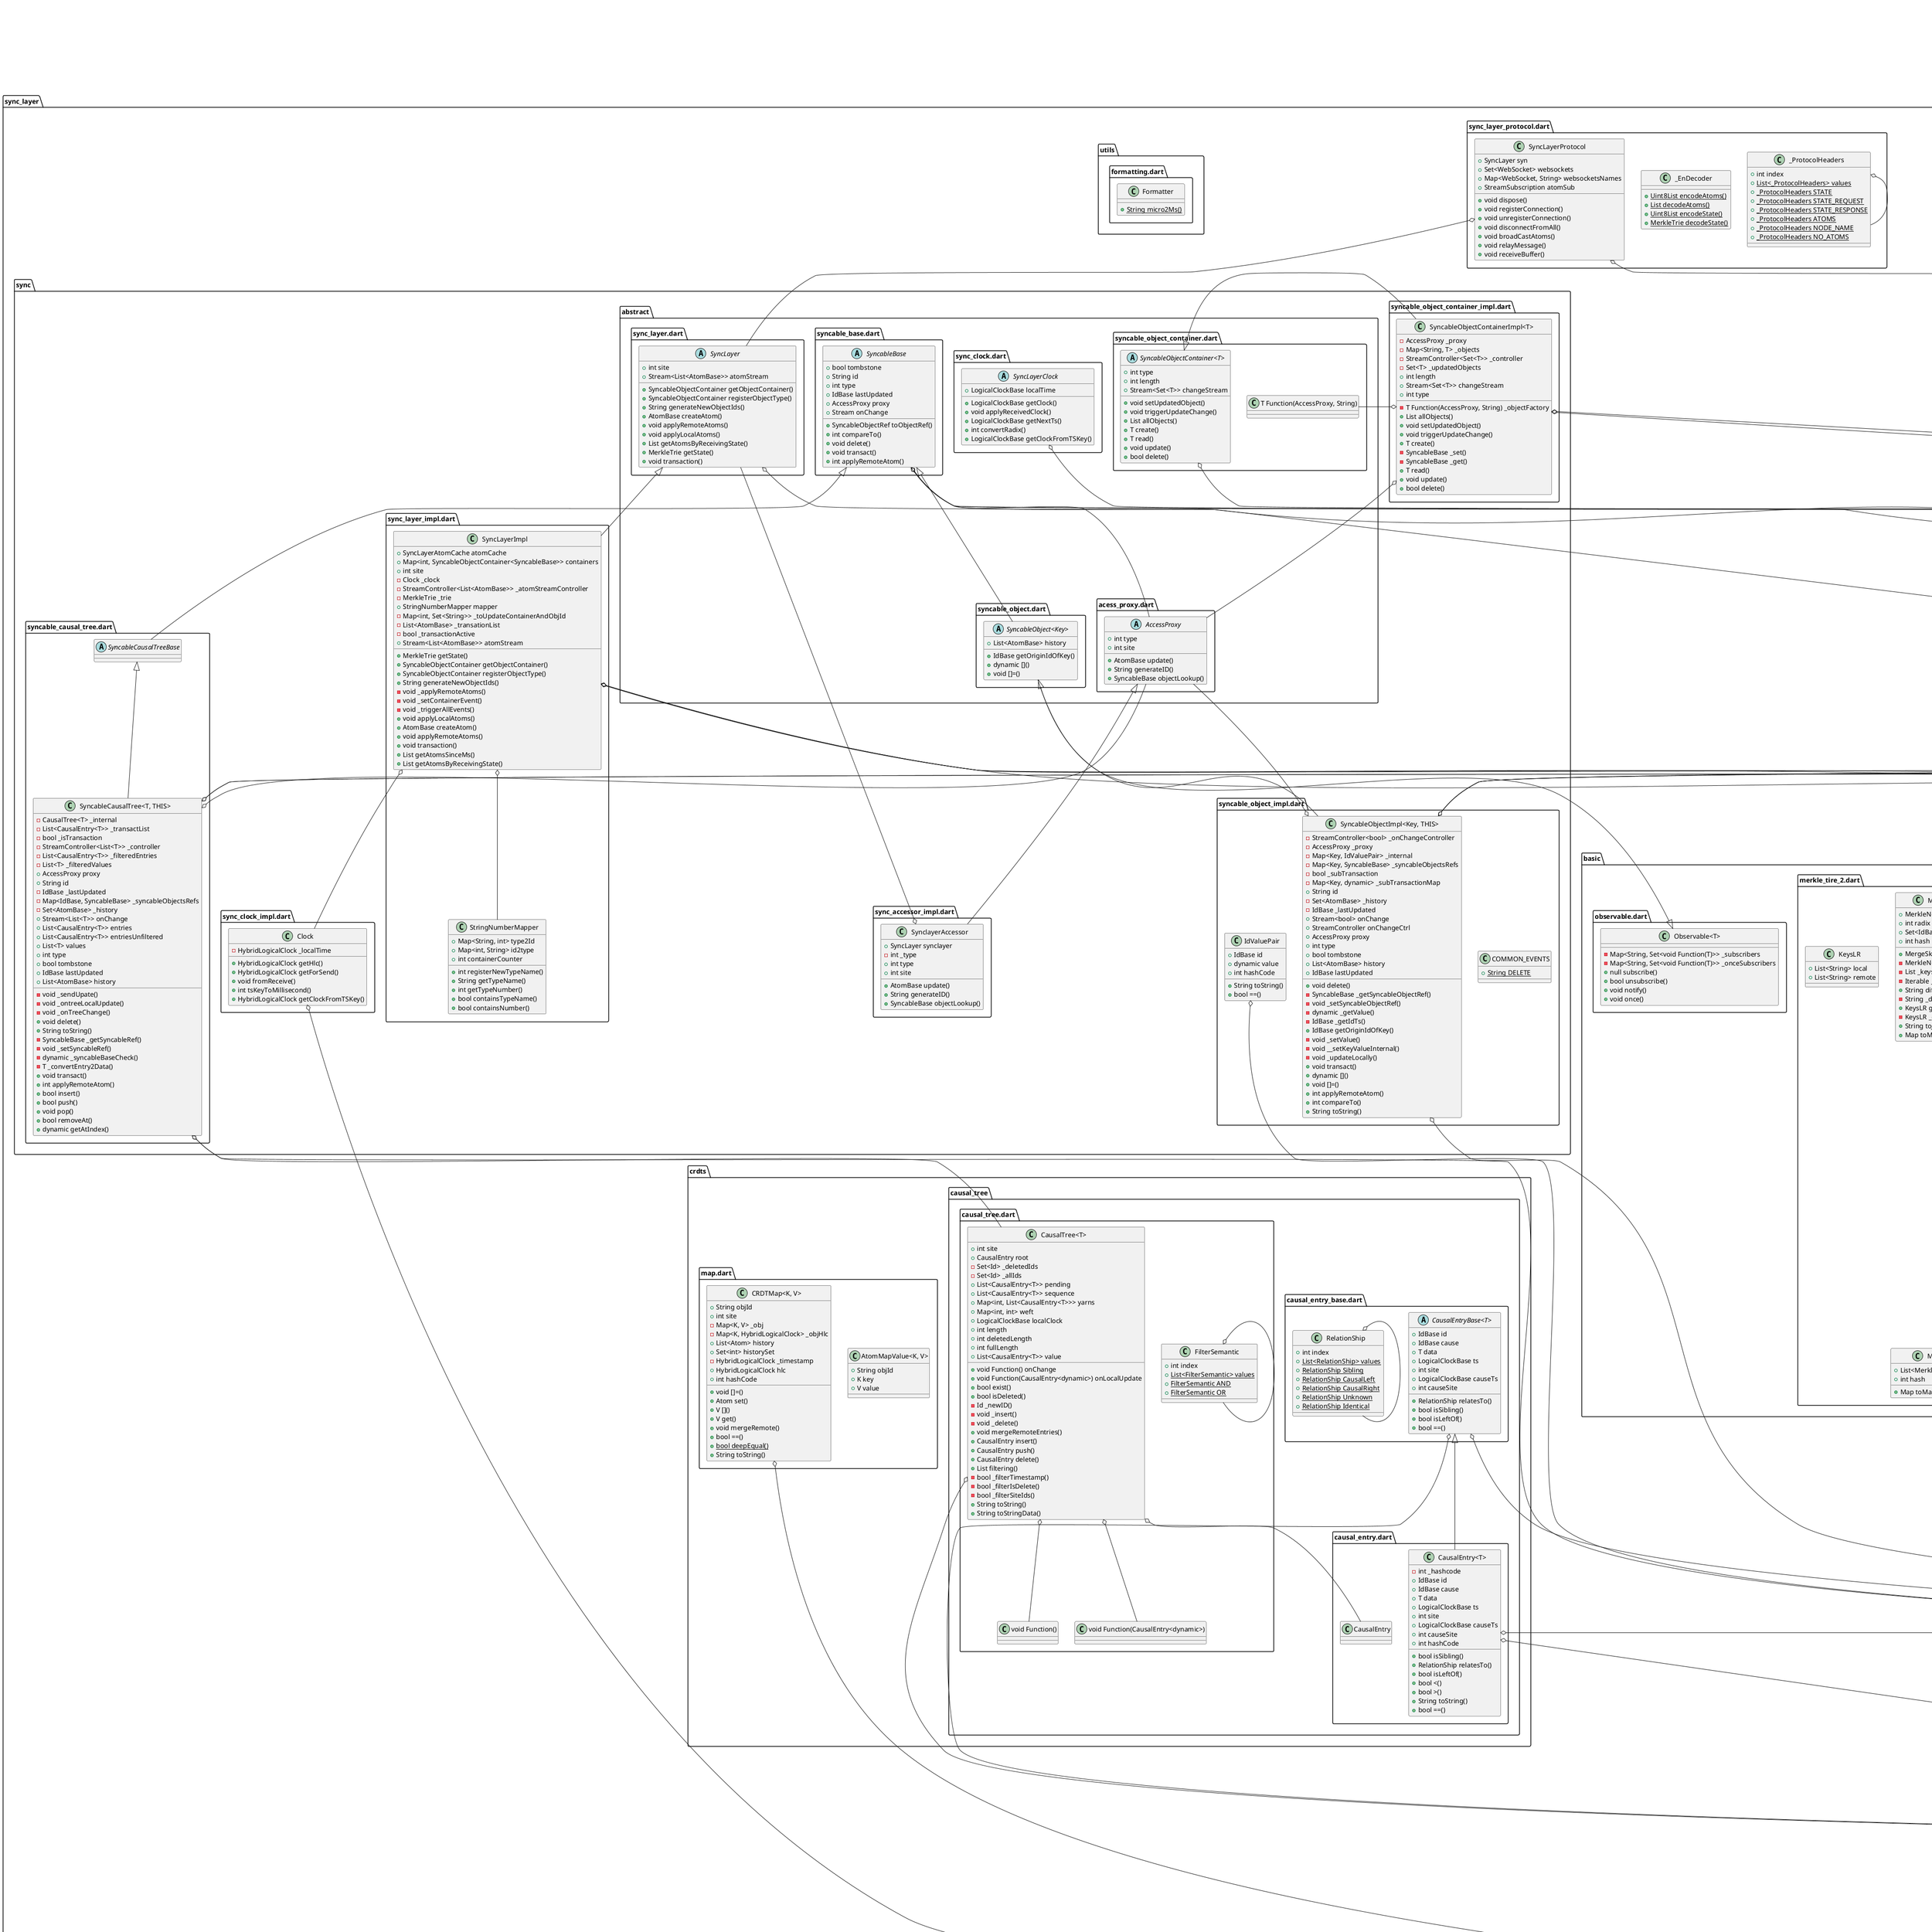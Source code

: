 @startuml
set namespaceSeparator ::

class "sync_layer::basic::merkle_node.dart::MerkleNode" {
  +List<MerkleNode> children
  +int hash
  +Map toMap()
}

class "sync_layer::basic::merkle_tire.dart::MergeSkip" {
  +List merged
  +List skipped
  +String toString()
}

class "sync_layer::basic::merkle_tire.dart::MerkleTrie" {
  +MerkleNode root
  +int radix
  +Set<int> keys
  +int hash
  +MergeSkip build()
  -MerkleNode _insert()
  -List _keys()
  -Iterable _getNodeKeys()
  +String diff()
  -String _diff()
  +KeysLR getDifferences()
  -KeysLR _diffKeyLR()
  +String toJsonPretty()
  +Map toMap()
}

"sync_layer::basic::merkle_tire.dart::MerkleTrie" o-- "sync_layer::basic::merkle_node.dart::MerkleNode"

class "sync_layer::basic::merkle_tire.dart::KeysLR" {
  +List<String> local
  +List<String> remote
}

class "sync_layer::basic::merkle_tire_2.dart::MergeSkip" {
  +List merged
  +List skipped
  +String toString()
}

class "sync_layer::basic::merkle_tire_2.dart::MerkleTrie2" {
  +MerkleNode root
  +int radix
  +Set<IdBase> keys
  +int hash
  +MergeSkip build()
  -MerkleNode _insert()
  -List _keys()
  -Iterable _getNodeKeys()
  +String diff()
  -String _diff()
  +KeysLR getDifferences()
  -KeysLR _diffKeyLR()
  +String toJsonPretty()
  +Map toMap()
}

"sync_layer::basic::merkle_tire_2.dart::MerkleTrie2" o-- "sync_layer::basic::merkle_tire_2.dart::MerkleNode"

class "sync_layer::basic::merkle_tire_2.dart::KeysLR" {
  +List<String> local
  +List<String> remote
}

class "sync_layer::basic::merkle_tire_2.dart::MerkleNode" {
  +List<MerkleNode> children
  +int hash
  +Map toMap()
}

class "sync_layer::basic::observable.dart::Observable<T>" {
  -Map<String, Set<void Function(T)>> _subscribers
  -Map<String, Set<void Function(T)>> _onceSubscribers
  +null subscribe()
  +bool unsubscribe()
  +void notify()
  +void once()
}

class "sync_layer::crdts::causal_tree::causal_entry.dart::CausalEntry<T>" {
  -int _hashcode
  +IdBase id
  +IdBase cause
  +T data
  +LogicalClockBase ts
  +int site
  +LogicalClockBase causeTs
  +int causeSite
  +int hashCode
  +bool isSibling()
  +RelationShip relatesTo()
  +bool isLeftOf()
  +bool <()
  +bool >()
  +String toString()
  +bool ==()
}

"sync_layer::crdts::causal_tree::causal_entry.dart::CausalEntry<T>" o-- "sync_layer::types::abstract::id_base.dart::IdBase"
"sync_layer::crdts::causal_tree::causal_entry.dart::CausalEntry<T>" o-- "sync_layer::types::abstract::logical_clock_base.dart::LogicalClockBase"
"sync_layer::crdts::causal_tree::causal_entry_base.dart::CausalEntryBase<T>" <|-- "sync_layer::crdts::causal_tree::causal_entry.dart::CausalEntry<T>"

class "sync_layer::crdts::causal_tree::causal_entry_base.dart::RelationShip" {
  +int index
  {static} +List<RelationShip> values
  {static} +RelationShip Sibling
  {static} +RelationShip CausalLeft
  {static} +RelationShip CausalRight
  {static} +RelationShip Unknown
  {static} +RelationShip Identical
}

"sync_layer::crdts::causal_tree::causal_entry_base.dart::RelationShip" o-- "sync_layer::crdts::causal_tree::causal_entry_base.dart::RelationShip"

abstract class "sync_layer::crdts::causal_tree::causal_entry_base.dart::CausalEntryBase<T>" {
  +IdBase id
  +IdBase cause
  +T data
  +LogicalClockBase ts
  +int site
  +LogicalClockBase causeTs
  +int causeSite
  +RelationShip relatesTo()
  +bool isSibling()
  +bool isLeftOf()
  +bool ==()
}

"sync_layer::crdts::causal_tree::causal_entry_base.dart::CausalEntryBase<T>" o-- "sync_layer::types::abstract::id_base.dart::IdBase"
"sync_layer::crdts::causal_tree::causal_entry_base.dart::CausalEntryBase<T>" o-- "sync_layer::types::abstract::logical_clock_base.dart::LogicalClockBase"

class "sync_layer::crdts::causal_tree::causal_tree.dart::FilterSemantic" {
  +int index
  {static} +List<FilterSemantic> values
  {static} +FilterSemantic AND
  {static} +FilterSemantic OR
}

"sync_layer::crdts::causal_tree::causal_tree.dart::FilterSemantic" o-- "sync_layer::crdts::causal_tree::causal_tree.dart::FilterSemantic"

class "sync_layer::crdts::causal_tree::causal_tree.dart::CausalTree<T>" {
  +int site
  +CausalEntry root
  +void Function() onChange
  +void Function(CausalEntry<dynamic>) onLocalUpdate
  -Set<Id> _deletedIds
  -Set<Id> _allIds
  +List<CausalEntry<T>> pending
  +List<CausalEntry<T>> sequence
  +Map<int, List<CausalEntry<T>>> yarns
  +Map<int, int> weft
  +LogicalClockBase localClock
  +int length
  +int deletedLength
  +int fullLength
  +List<CausalEntry<T>> value
  +bool exist()
  +bool isDeleted()
  -Id _newID()
  -void _insert()
  -void _delete()
  +void mergeRemoteEntries()
  +CausalEntry insert()
  +CausalEntry push()
  +CausalEntry delete()
  +List filtering()
  -bool _filterTimestamp()
  -bool _filterIsDelete()
  -bool _filterSiteIds()
  +String toString()
  +String toStringData()
}

"sync_layer::crdts::causal_tree::causal_tree.dart::CausalTree<T>" o-- "sync_layer::crdts::causal_tree::causal_entry.dart::CausalEntry"
"sync_layer::crdts::causal_tree::causal_tree.dart::CausalTree<T>" o-- "sync_layer::crdts::causal_tree::causal_tree.dart::void Function()"
"sync_layer::crdts::causal_tree::causal_tree.dart::CausalTree<T>" o-- "sync_layer::crdts::causal_tree::causal_tree.dart::void Function(CausalEntry<dynamic>)"
"sync_layer::crdts::causal_tree::causal_tree.dart::CausalTree<T>" o-- "sync_layer::types::abstract::logical_clock_base.dart::LogicalClockBase"

class "sync_layer::crdts::map.dart::AtomMapValue<K, V>" {
  +String objId
  +K key
  +V value
}

class "sync_layer::crdts::map.dart::CRDTMap<K, V>" {
  +String objId
  +int site
  -Map<K, V> _obj
  -Map<K, HybridLogicalClock> _objHlc
  +List<Atom> history
  +Set<int> historySet
  -HybridLogicalClock _timestamp
  +HybridLogicalClock hlc
  +int hashCode
  +void []=()
  +Atom set()
  +V []()
  +V get()
  +void mergeRemote()
  +bool ==()
  {static} +bool deepEqual()
  +String toString()
}

"sync_layer::crdts::map.dart::CRDTMap<K, V>" o-- "sync_layer::types::hybrid_logical_clock.dart::HybridLogicalClock"

class "sync_layer::encoding_extent::index.dart::_ExtendetEncoder" {
  +int extTypeForObject()
  +Uint8List encodeObject()
}

"msgpack_dart::msgpack_dart.dart::ExtEncoder" <|-- "sync_layer::encoding_extent::index.dart::_ExtendetEncoder"

class "sync_layer::encoding_extent::index.dart::_ExtendetDecoder" {
  +dynamic decodeObject()
}

"msgpack_dart::msgpack_dart.dart::ExtDecoder" <|-- "sync_layer::encoding_extent::index.dart::_ExtendetDecoder"

class "sync_layer::errors::sync_layer_error.dart::SyncLayerError" {
  +String msg
  +String toString()
}

"dart::core::Error" <|-- "sync_layer::errors::sync_layer_error.dart::SyncLayerError"

class "sync_layer::logger::logger.dart::CustomOutput" {
  +void init()
  +void output()
  +void destroy()
}

"logger::src::log_output.dart::LogOutput" <|-- "sync_layer::logger::logger.dart::CustomOutput"

class "sync_layer::logger::logger.dart::CustomLogger" {
  +Logger logger
  +void debug()
  +void verbose()
  +void info()
  +void fine()
  +void warning()
  +void error()
}

"sync_layer::logger::logger.dart::CustomLogger" o-- "logger::src::logger.dart::Logger"

abstract class "sync_layer::sync::abstract::acess_proxy.dart::AccessProxy" {
  +int type
  +int site
  +AtomBase update()
  +String generateID()
  +SyncableBase objectLookup()
}

abstract class "sync_layer::sync::abstract::syncable_base.dart::SyncableBase" {
  +bool tombstone
  +String id
  +int type
  +IdBase lastUpdated
  +AccessProxy proxy
  +Stream onChange
  +SyncableObjectRef toObjectRef()
  +int compareTo()
  +void delete()
  +void transact()
  +int applyRemoteAtom()
}

"sync_layer::sync::abstract::syncable_base.dart::SyncableBase" o-- "sync_layer::types::abstract::id_base.dart::IdBase"
"sync_layer::sync::abstract::syncable_base.dart::SyncableBase" o-- "sync_layer::sync::abstract::acess_proxy.dart::AccessProxy"
"sync_layer::sync::abstract::syncable_base.dart::SyncableBase" o-- "dart::async::Stream"
"dart::core::Comparable<T>" <|-- "sync_layer::sync::abstract::syncable_base.dart::SyncableBase"

abstract class "sync_layer::sync::abstract::syncable_object.dart::SyncableObject<Key>" {
  +List<AtomBase> history
  +IdBase getOriginIdOfKey()
  +dynamic []()
  +void []=()
}

"sync_layer::sync::abstract::syncable_base.dart::SyncableBase" <|-- "sync_layer::sync::abstract::syncable_object.dart::SyncableObject<Key>"
"sync_layer::basic::observable.dart::Observable<T>" <|-- "sync_layer::sync::abstract::syncable_object.dart::SyncableObject<Key>"

abstract class "sync_layer::sync::abstract::syncable_object_container.dart::SyncableObjectContainer<T>" {
  +int type
  +int length
  +Stream<Set<T>> changeStream
  +void setUpdatedObject()
  +void triggerUpdateChange()
  +List allObjects()
  +T create()
  +T read()
  +void update()
  +bool delete()
}

"sync_layer::sync::abstract::syncable_object_container.dart::SyncableObjectContainer<T>" o-- "dart::async::Stream<Set<T>>"

abstract class "sync_layer::sync::abstract::sync_clock.dart::SyncLayerClock" {
  +LogicalClockBase localTime
  +LogicalClockBase getClock()
  +void applyReceivedClock()
  +LogicalClockBase getNextTs()
  +int convertRadix()
  +LogicalClockBase getClockFromTSKey()
}

"sync_layer::sync::abstract::sync_clock.dart::SyncLayerClock" o-- "sync_layer::types::abstract::logical_clock_base.dart::LogicalClockBase"

abstract class "sync_layer::sync::abstract::sync_layer.dart::SyncLayer" {
  +int site
  +Stream<List<AtomBase>> atomStream
  +SyncableObjectContainer getObjectContainer()
  +SyncableObjectContainer registerObjectType()
  +String generateNewObjectIds()
  +AtomBase createAtom()
  +void applyRemoteAtoms()
  +void applyLocalAtoms()
  +List getAtomsByReceivingState()
  +MerkleTrie getState()
  +void transaction()
}

"sync_layer::sync::abstract::sync_layer.dart::SyncLayer" o-- "dart::async::Stream<List<AtomBase>>"

abstract class "sync_layer::sync::syncable_causal_tree.dart::SyncableCausalTreeBase" {
}

"sync_layer::sync::abstract::syncable_base.dart::SyncableBase" <|-- "sync_layer::sync::syncable_causal_tree.dart::SyncableCausalTreeBase"

class "sync_layer::sync::syncable_causal_tree.dart::SyncableCausalTree<T, THIS>" {
  -CausalTree<T> _internal
  -List<CausalEntry<T>> _transactList
  -bool _isTransaction
  -StreamController<List<T>> _controller
  -List<CausalEntry<T>> _filteredEntries
  -List<T> _filteredValues
  +AccessProxy proxy
  +String id
  -IdBase _lastUpdated
  -Map<IdBase, SyncableBase> _syncableObjectsRefs
  -Set<AtomBase> _history
  +Stream<List<T>> onChange
  +List<CausalEntry<T>> entries
  +List<CausalEntry<T>> entriesUnfiltered
  +List<T> values
  +int type
  +bool tombstone
  +IdBase lastUpdated
  +List<AtomBase> history
  -void _sendUpate()
  -void _ontreeLocalUpdate()
  -void _onTreeChange()
  +void delete()
  +String toString()
  -SyncableBase _getSyncableRef()
  -void _setSyncableRef()
  -dynamic _syncableBaseCheck()
  -T _convertEntry2Data()
  +void transact()
  +int applyRemoteAtom()
  +bool insert()
  +bool push()
  +void pop()
  +bool removeAt()
  +dynamic getAtIndex()
}

"sync_layer::sync::syncable_causal_tree.dart::SyncableCausalTree<T, THIS>" o-- "sync_layer::crdts::causal_tree::causal_tree.dart::CausalTree<T>"
"sync_layer::sync::syncable_causal_tree.dart::SyncableCausalTree<T, THIS>" o-- "dart::async::StreamController<List<T>>"
"sync_layer::sync::syncable_causal_tree.dart::SyncableCausalTree<T, THIS>" o-- "sync_layer::sync::abstract::acess_proxy.dart::AccessProxy"
"sync_layer::sync::syncable_causal_tree.dart::SyncableCausalTree<T, THIS>" o-- "sync_layer::types::abstract::id_base.dart::IdBase"
"sync_layer::sync::syncable_causal_tree.dart::SyncableCausalTree<T, THIS>" o-- "dart::async::Stream<List<T>>"
"sync_layer::sync::syncable_causal_tree.dart::SyncableCausalTreeBase" <|-- "sync_layer::sync::syncable_causal_tree.dart::SyncableCausalTree<T, THIS>"

class "sync_layer::sync::syncable_object_container_impl.dart::SyncableObjectContainerImpl<T>" {
  -AccessProxy _proxy
  -Map<String, T> _objects
  -T Function(AccessProxy, String) _objectFactory
  -StreamController<Set<T>> _controller
  -Set<T> _updatedObjects
  +int length
  +Stream<Set<T>> changeStream
  +int type
  +List allObjects()
  +void setUpdatedObject()
  +void triggerUpdateChange()
  +T create()
  -SyncableBase _set()
  -SyncableBase _get()
  +T read()
  +void update()
  +bool delete()
}

"sync_layer::sync::syncable_object_container_impl.dart::SyncableObjectContainerImpl<T>" o-- "sync_layer::sync::abstract::acess_proxy.dart::AccessProxy"
"sync_layer::sync::syncable_object_container_impl.dart::SyncableObjectContainerImpl<T>" o-- "sync_layer::sync::abstract::syncable_object_container.dart::T Function(AccessProxy, String)"
"sync_layer::sync::syncable_object_container_impl.dart::SyncableObjectContainerImpl<T>" o-- "dart::async::StreamController<Set<T>>"
"sync_layer::sync::syncable_object_container_impl.dart::SyncableObjectContainerImpl<T>" o-- "dart::async::Stream<Set<T>>"
"sync_layer::sync::abstract::syncable_object_container.dart::SyncableObjectContainer<T>" <|-- "sync_layer::sync::syncable_object_container_impl.dart::SyncableObjectContainerImpl<T>"

class "sync_layer::sync::syncable_object_impl.dart::COMMON_EVENTS" {
  {static} +String DELETE
}

class "sync_layer::sync::syncable_object_impl.dart::IdValuePair" {
  +IdBase id
  +dynamic value
  +int hashCode
  +String toString()
  +bool ==()
}

"sync_layer::sync::syncable_object_impl.dart::IdValuePair" o-- "sync_layer::types::abstract::id_base.dart::IdBase"

class "sync_layer::sync::syncable_object_impl.dart::SyncableObjectImpl<Key, THIS>" {
  -StreamController<bool> _onChangeController
  -AccessProxy _proxy
  -Map<Key, IdValuePair> _internal
  -Map<Key, SyncableBase> _syncableObjectsRefs
  -bool _subTransaction
  -Map<Key, dynamic> _subTransactionMap
  +String id
  -Set<AtomBase> _history
  -IdBase _lastUpdated
  +Stream<bool> onChange
  +StreamController onChangeCtrl
  +AccessProxy proxy
  +int type
  +bool tombstone
  +List<AtomBase> history
  +IdBase lastUpdated
  +void delete()
  -SyncableBase _getSyncableObjectRef()
  -void _setSyncableObjectRef()
  -dynamic _getValue()
  -IdBase _getIdTs()
  +IdBase getOriginIdOfKey()
  -void _setValue()
  -void __setKeyValueInternal()
  -void _updateLocally()
  +void transact()
  +dynamic []()
  +void []=()
  +int applyRemoteAtom()
  +int compareTo()
  +String toString()
}

"sync_layer::sync::syncable_object_impl.dart::SyncableObjectImpl<Key, THIS>" o-- "dart::async::StreamController<bool>"
"sync_layer::sync::syncable_object_impl.dart::SyncableObjectImpl<Key, THIS>" o-- "sync_layer::sync::abstract::acess_proxy.dart::AccessProxy"
"sync_layer::sync::syncable_object_impl.dart::SyncableObjectImpl<Key, THIS>" o-- "sync_layer::types::abstract::id_base.dart::IdBase"
"sync_layer::sync::syncable_object_impl.dart::SyncableObjectImpl<Key, THIS>" o-- "dart::async::Stream<bool>"
"sync_layer::sync::syncable_object_impl.dart::SyncableObjectImpl<Key, THIS>" o-- "dart::async::StreamController"
"sync_layer::sync::abstract::syncable_object.dart::SyncableObject<Key>" <|-- "sync_layer::sync::syncable_object_impl.dart::SyncableObjectImpl<Key, THIS>"

class "sync_layer::sync::sync_accessor_impl.dart::SynclayerAccessor" {
  +SyncLayer synclayer
  -int _type
  +int type
  +int site
  +AtomBase update()
  +String generateID()
  +SyncableBase objectLookup()
}

"sync_layer::sync::sync_accessor_impl.dart::SynclayerAccessor" o-- "sync_layer::sync::abstract::sync_layer.dart::SyncLayer"
"sync_layer::sync::abstract::acess_proxy.dart::AccessProxy" <|-- "sync_layer::sync::sync_accessor_impl.dart::SynclayerAccessor"

class "sync_layer::sync::sync_clock_impl.dart::Clock" {
  -HybridLogicalClock _localTime
  +HybridLogicalClock getHlc()
  +HybridLogicalClock getForSend()
  +void fromReceive()
  +int tsKeyToMillisecond()
  +HybridLogicalClock getClockFromTSKey()
}

"sync_layer::sync::sync_clock_impl.dart::Clock" o-- "sync_layer::types::hybrid_logical_clock.dart::HybridLogicalClock"

class "sync_layer::sync::sync_layer_impl.dart::StringNumberMapper" {
  +Map<String, int> type2Id
  +Map<int, String> id2type
  +int containerCounter
  +int registerNewTypeName()
  +String getTypeName()
  +int getTypeNumber()
  +bool containsTypeName()
  +bool containsNumber()
}

class "sync_layer::sync::sync_layer_impl.dart::SyncLayerImpl" {
  +SyncLayerAtomCache atomCache
  +Map<int, SyncableObjectContainer<SyncableBase>> containers
  +int site
  -Clock _clock
  -StreamController<List<AtomBase>> _atomStreamController
  -MerkleTrie _trie
  +StringNumberMapper mapper
  -Map<int, Set<String>> _toUpdateContainerAndObjId
  -List<AtomBase> _transationList
  -bool _transactionActive
  +Stream<List<AtomBase>> atomStream
  +MerkleTrie getState()
  +SyncableObjectContainer getObjectContainer()
  +SyncableObjectContainer registerObjectType()
  +String generateNewObjectIds()
  -void _applyRemoteAtoms()
  -void _setContainerEvent()
  -void _triggerAllEvents()
  +void applyLocalAtoms()
  +AtomBase createAtom()
  +void applyRemoteAtoms()
  +void transaction()
  +List getAtomsSinceMs()
  +List getAtomsByReceivingState()
}

"sync_layer::sync::sync_layer_impl.dart::SyncLayerImpl" o-- "sync_layer::sync_layer_atom_cache.dart::SyncLayerAtomCache"
"sync_layer::sync::sync_layer_impl.dart::SyncLayerImpl" o-- "sync_layer::sync::sync_clock_impl.dart::Clock"
"sync_layer::sync::sync_layer_impl.dart::SyncLayerImpl" o-- "dart::async::StreamController<List<AtomBase>>"
"sync_layer::sync::sync_layer_impl.dart::SyncLayerImpl" o-- "sync_layer::basic::merkle_tire.dart::MerkleTrie"
"sync_layer::sync::sync_layer_impl.dart::SyncLayerImpl" o-- "sync_layer::sync::sync_layer_impl.dart::StringNumberMapper"
"sync_layer::sync::sync_layer_impl.dart::SyncLayerImpl" o-- "dart::async::Stream<List<AtomBase>>"
"sync_layer::sync::abstract::sync_layer.dart::SyncLayer" <|-- "sync_layer::sync::sync_layer_impl.dart::SyncLayerImpl"

class "sync_layer::sync_layer_atom_cache.dart::SyncLayerAtomCache" {
  -List<AtomBase> _allAtoms
  -Set<int> _allAtomsHashcodes
  +bool add()
  +bool exist()
  +List getSince()
}

class "sync_layer::sync_layer_protocol.dart::_ProtocolHeaders" {
  +int index
  {static} +List<_ProtocolHeaders> values
  {static} +_ProtocolHeaders STATE
  {static} +_ProtocolHeaders STATE_REQUEST
  {static} +_ProtocolHeaders STATE_RESPONSE
  {static} +_ProtocolHeaders ATOMS
  {static} +_ProtocolHeaders NODE_NAME
  {static} +_ProtocolHeaders NO_ATOMS
}

"sync_layer::sync_layer_protocol.dart::_ProtocolHeaders" o-- "sync_layer::sync_layer_protocol.dart::_ProtocolHeaders"

class "sync_layer::sync_layer_protocol.dart::_EnDecoder" {
  {static} +Uint8List encodeAtoms()
  {static} +List decodeAtoms()
  {static} +Uint8List encodeState()
  {static} +MerkleTrie decodeState()
}

class "sync_layer::sync_layer_protocol.dart::SyncLayerProtocol" {
  +SyncLayer syn
  +Set<WebSocket> websockets
  +Map<WebSocket, String> websocketsNames
  +StreamSubscription atomSub
  +void dispose()
  +void registerConnection()
  +void unregisterConnection()
  +void disconnectFromAll()
  +void broadCastAtoms()
  +void relayMessage()
  +void receiveBuffer()
}

"sync_layer::sync_layer_protocol.dart::SyncLayerProtocol" o-- "sync_layer::sync::abstract::sync_layer.dart::SyncLayer"
"sync_layer::sync_layer_protocol.dart::SyncLayerProtocol" o-- "dart::async::StreamSubscription"

abstract class "sync_layer::types::abstract::atom_base.dart::AtomBase<D>" {
  +IdBase id
  +int type
  +String objectId
  +D data
  +int compareToDESC()
}

"sync_layer::types::abstract::atom_base.dart::AtomBase<D>" o-- "sync_layer::types::abstract::id_base.dart::IdBase"
"dart::core::Comparable<T>" <|-- "sync_layer::types::abstract::atom_base.dart::AtomBase<D>"

abstract class "sync_layer::types::abstract::id_base.dart::IdBase" {
  +LogicalClockBase ts
  +int site
  +String toRONString()
  +bool ==()
  +bool <()
  +bool >()
  +String toString()
}

"sync_layer::types::abstract::id_base.dart::IdBase" o-- "sync_layer::types::abstract::logical_clock_base.dart::LogicalClockBase"

abstract class "sync_layer::types::abstract::logical_clock_base.dart::LogicalClockBase<T>" {
  +int counter
  +int logicalTime
  +String radixTime()
  +bool ==()
  +bool <()
  +bool <=()
  +bool >()
  +bool >=()
  +int -()
}

"dart::core::Comparable<T>" <|-- "sync_layer::types::abstract::logical_clock_base.dart::LogicalClockBase<T>"

abstract class "sync_layer::types::abstract::sync_entry.dart::SyncEntry" {
}

class "sync_layer::types::alternatives::hlc.dart::HybridLogicalClock_2" {
  -int _millis
  -int _counter
  -int _minutes
  -int _logicalTime
  -DateTime _time4debug
  +String node
  -String _internal
  -int _hashcode
  +int millis
  +int counter
  +int minutes
  +int logicalTime
  +DateTime time4debug
  +String site
  +int hashCode
  +String toRadixString()
  +String toJson()
  +String toString()
  +bool ==()
  +bool <()
  +bool <=()
  +bool >()
  +bool >=()
  +int compareTo()
  {static} +bool isEqaul()
  {static} +bool compareWithNodes()
}

"dart::core::Comparable<T>" <|-- "sync_layer::types::alternatives::hlc.dart::HybridLogicalClock_2"

class "sync_layer::types::alternatives::hlc.dart::ClockDriftException" {
  +int drift
  +String toString()
}

"dart::core::Exception" <|-- "sync_layer::types::alternatives::hlc.dart::ClockDriftException"

class "sync_layer::types::alternatives::hlc.dart::OverflowException" {
  +int counter
  +String toString()
}

"dart::core::Exception" <|-- "sync_layer::types::alternatives::hlc.dart::OverflowException"

class "sync_layer::types::atom.dart::Atom<T>" {
  +Id id
  +int type
  +String objectId
  +T data
  +int hashCode
  +int compareTo()
  +int compareToDESC()
  +String toString()
  +bool ==()
}

"sync_layer::types::atom.dart::Atom<T>" o-- "sync_layer::types::id.dart::Id"
"sync_layer::types::abstract::atom_base.dart::AtomBase<D>" <|-- "sync_layer::types::atom.dart::Atom<T>"

class "sync_layer::types::hybrid_logical_clock.dart::HybridLogicalClock" {
  +int logicalTime
  +int ms
  +int counter
  +int minutes
  +int hashCode
  +String radixTime()
  +bool ==()
  +bool <()
  +bool <=()
  +bool >()
  +bool >=()
  +int -()
  +String toString()
  +String toStringCompact()
  +int compareTo()
}

"sync_layer::types::abstract::logical_clock_base.dart::LogicalClockBase<T>" <|-- "sync_layer::types::hybrid_logical_clock.dart::HybridLogicalClock"

class "sync_layer::types::hybrid_logical_clock.dart::ClockDriftException" {
  +int drift
  +String toString()
}

"dart::core::Exception" <|-- "sync_layer::types::hybrid_logical_clock.dart::ClockDriftException"

class "sync_layer::types::hybrid_logical_clock.dart::OverflowException" {
  +int counter
  +String toString()
}

"dart::core::Exception" <|-- "sync_layer::types::hybrid_logical_clock.dart::OverflowException"

class "sync_layer::types::id.dart::Id" {
  +LogicalClockBase ts
  +int site
  -int _hashCode
  -String _string
  +int hashCode
  +String toString()
  +String toStringPretty()
  +String toRONString()
  +bool ==()
  +bool <()
  +bool >()
  +int compareTo()
}

"sync_layer::types::id.dart::Id" o-- "sync_layer::types::abstract::logical_clock_base.dart::LogicalClockBase"
"sync_layer::types::abstract::id_base.dart::IdBase" <|-- "sync_layer::types::id.dart::Id"
"dart::core::Comparable<T>" <|-- "sync_layer::types::id.dart::Id"

class "sync_layer::types::logical_clock.dart::LogicalClock" {
  +int counter
  +int logicalTime
  +int hashCode
  +String radixTime()
  +int compareTo()
  +bool ==()
  +bool <()
  +bool <=()
  +bool >()
  +bool >=()
  +int -()
  +String toString()
}

"sync_layer::types::abstract::logical_clock_base.dart::LogicalClockBase<T>" <|-- "sync_layer::types::logical_clock.dart::LogicalClock"

class "sync_layer::types::object_entry.dart::SyncableEntry<K, V>" {
  +K key
  +V value
  +int hashCode
  +bool ==()
  +String toString()
}

"sync_layer::types::abstract::sync_entry.dart::SyncEntry" <|-- "sync_layer::types::object_entry.dart::SyncableEntry<K, V>"

class "sync_layer::types::object_reference.dart::SyncableObjectRef" {
  +int type
  +String id
  +int hashCode
  +String toString()
  +bool ==()
  +SyncableObjectRef copyWith()
  +Map toMap()
  {static} +SyncableObjectRef fromMap()
  +String toJson()
  {static} +SyncableObjectRef fromJson()
}

class "sync_layer::utils::formatting.dart::Formatter" {
  {static} +String micro2Ms()
}


@enduml